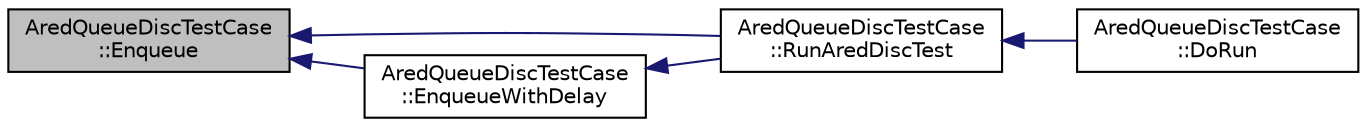 digraph "AredQueueDiscTestCase::Enqueue"
{
  edge [fontname="Helvetica",fontsize="10",labelfontname="Helvetica",labelfontsize="10"];
  node [fontname="Helvetica",fontsize="10",shape=record];
  rankdir="LR";
  Node1 [label="AredQueueDiscTestCase\l::Enqueue",height=0.2,width=0.4,color="black", fillcolor="grey75", style="filled", fontcolor="black"];
  Node1 -> Node2 [dir="back",color="midnightblue",fontsize="10",style="solid"];
  Node2 [label="AredQueueDiscTestCase\l::RunAredDiscTest",height=0.2,width=0.4,color="black", fillcolor="white", style="filled",URL="$da/d18/classAredQueueDiscTestCase.html#af33ca2897664beffd21b068804c9cb2b"];
  Node2 -> Node3 [dir="back",color="midnightblue",fontsize="10",style="solid"];
  Node3 [label="AredQueueDiscTestCase\l::DoRun",height=0.2,width=0.4,color="black", fillcolor="white", style="filled",URL="$da/d18/classAredQueueDiscTestCase.html#a195e997827d606a561c71b81aeecdcf3",tooltip="Implementation to actually run this TestCase. "];
  Node1 -> Node4 [dir="back",color="midnightblue",fontsize="10",style="solid"];
  Node4 [label="AredQueueDiscTestCase\l::EnqueueWithDelay",height=0.2,width=0.4,color="black", fillcolor="white", style="filled",URL="$da/d18/classAredQueueDiscTestCase.html#a79ce3b6eab6abac51c635056d58b6d8b"];
  Node4 -> Node2 [dir="back",color="midnightblue",fontsize="10",style="solid"];
}
